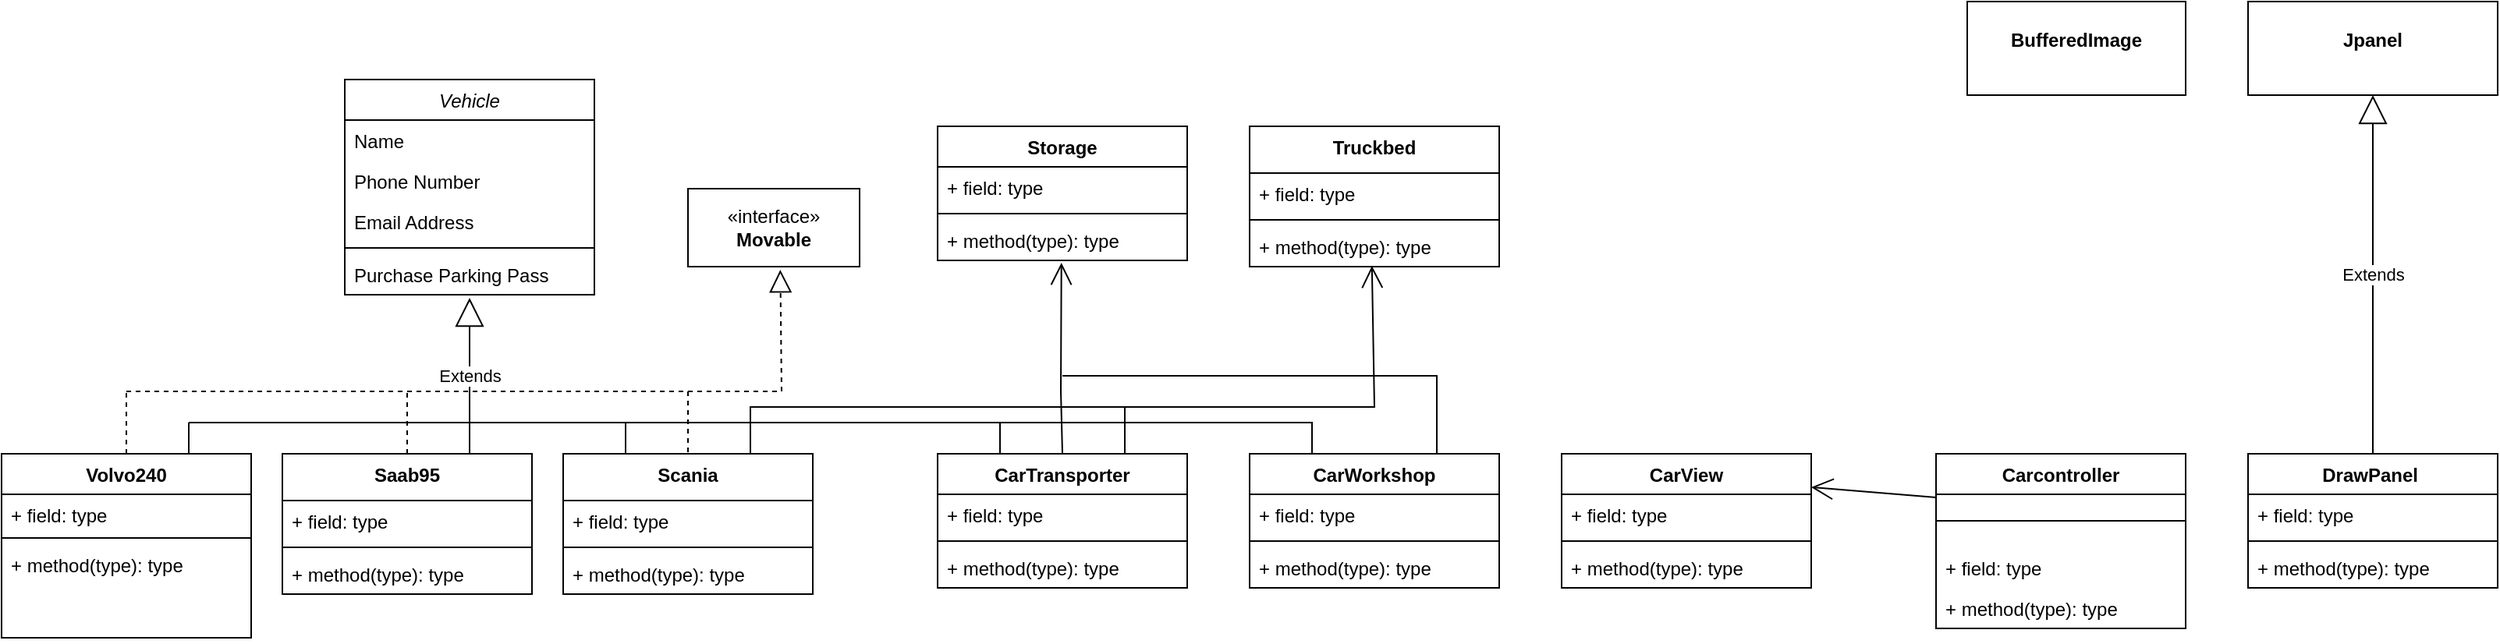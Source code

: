 <mxfile version="22.1.3" type="github">
  <diagram id="C5RBs43oDa-KdzZeNtuy" name="Page-1">
    <mxGraphModel dx="1034" dy="422" grid="1" gridSize="10" guides="1" tooltips="1" connect="1" arrows="1" fold="1" page="1" pageScale="1" pageWidth="1654" pageHeight="2336" math="0" shadow="0">
      <root>
        <mxCell id="WIyWlLk6GJQsqaUBKTNV-0" />
        <mxCell id="WIyWlLk6GJQsqaUBKTNV-1" parent="WIyWlLk6GJQsqaUBKTNV-0" />
        <mxCell id="zkfFHV4jXpPFQw0GAbJ--0" value="Vehicle" style="swimlane;fontStyle=2;align=center;verticalAlign=top;childLayout=stackLayout;horizontal=1;startSize=26;horizontalStack=0;resizeParent=1;resizeLast=0;collapsible=1;marginBottom=0;rounded=0;shadow=0;strokeWidth=1;" parent="WIyWlLk6GJQsqaUBKTNV-1" vertex="1">
          <mxGeometry x="220" y="120" width="160" height="138" as="geometry">
            <mxRectangle x="230" y="140" width="160" height="26" as="alternateBounds" />
          </mxGeometry>
        </mxCell>
        <mxCell id="zkfFHV4jXpPFQw0GAbJ--1" value="Name" style="text;align=left;verticalAlign=top;spacingLeft=4;spacingRight=4;overflow=hidden;rotatable=0;points=[[0,0.5],[1,0.5]];portConstraint=eastwest;" parent="zkfFHV4jXpPFQw0GAbJ--0" vertex="1">
          <mxGeometry y="26" width="160" height="26" as="geometry" />
        </mxCell>
        <mxCell id="zkfFHV4jXpPFQw0GAbJ--2" value="Phone Number" style="text;align=left;verticalAlign=top;spacingLeft=4;spacingRight=4;overflow=hidden;rotatable=0;points=[[0,0.5],[1,0.5]];portConstraint=eastwest;rounded=0;shadow=0;html=0;" parent="zkfFHV4jXpPFQw0GAbJ--0" vertex="1">
          <mxGeometry y="52" width="160" height="26" as="geometry" />
        </mxCell>
        <mxCell id="zkfFHV4jXpPFQw0GAbJ--3" value="Email Address" style="text;align=left;verticalAlign=top;spacingLeft=4;spacingRight=4;overflow=hidden;rotatable=0;points=[[0,0.5],[1,0.5]];portConstraint=eastwest;rounded=0;shadow=0;html=0;" parent="zkfFHV4jXpPFQw0GAbJ--0" vertex="1">
          <mxGeometry y="78" width="160" height="26" as="geometry" />
        </mxCell>
        <mxCell id="zkfFHV4jXpPFQw0GAbJ--4" value="" style="line;html=1;strokeWidth=1;align=left;verticalAlign=middle;spacingTop=-1;spacingLeft=3;spacingRight=3;rotatable=0;labelPosition=right;points=[];portConstraint=eastwest;" parent="zkfFHV4jXpPFQw0GAbJ--0" vertex="1">
          <mxGeometry y="104" width="160" height="8" as="geometry" />
        </mxCell>
        <mxCell id="zkfFHV4jXpPFQw0GAbJ--5" value="Purchase Parking Pass" style="text;align=left;verticalAlign=top;spacingLeft=4;spacingRight=4;overflow=hidden;rotatable=0;points=[[0,0.5],[1,0.5]];portConstraint=eastwest;" parent="zkfFHV4jXpPFQw0GAbJ--0" vertex="1">
          <mxGeometry y="112" width="160" height="26" as="geometry" />
        </mxCell>
        <mxCell id="Y2S42646P4b9dsuZgDyX-0" value="Volvo240" style="swimlane;fontStyle=1;align=center;verticalAlign=top;childLayout=stackLayout;horizontal=1;startSize=26;horizontalStack=0;resizeParent=1;resizeParentMax=0;resizeLast=0;collapsible=1;marginBottom=0;whiteSpace=wrap;html=1;" parent="WIyWlLk6GJQsqaUBKTNV-1" vertex="1">
          <mxGeometry y="360" width="160" height="118" as="geometry" />
        </mxCell>
        <mxCell id="Y2S42646P4b9dsuZgDyX-1" value="+ field: type" style="text;strokeColor=none;fillColor=none;align=left;verticalAlign=top;spacingLeft=4;spacingRight=4;overflow=hidden;rotatable=0;points=[[0,0.5],[1,0.5]];portConstraint=eastwest;whiteSpace=wrap;html=1;" parent="Y2S42646P4b9dsuZgDyX-0" vertex="1">
          <mxGeometry y="26" width="160" height="24" as="geometry" />
        </mxCell>
        <mxCell id="Y2S42646P4b9dsuZgDyX-2" value="" style="line;strokeWidth=1;fillColor=none;align=left;verticalAlign=middle;spacingTop=-1;spacingLeft=3;spacingRight=3;rotatable=0;labelPosition=right;points=[];portConstraint=eastwest;strokeColor=inherit;" parent="Y2S42646P4b9dsuZgDyX-0" vertex="1">
          <mxGeometry y="50" width="160" height="8" as="geometry" />
        </mxCell>
        <mxCell id="Y2S42646P4b9dsuZgDyX-3" value="+ method(type): type" style="text;strokeColor=none;fillColor=none;align=left;verticalAlign=top;spacingLeft=4;spacingRight=4;overflow=hidden;rotatable=0;points=[[0,0.5],[1,0.5]];portConstraint=eastwest;whiteSpace=wrap;html=1;" parent="Y2S42646P4b9dsuZgDyX-0" vertex="1">
          <mxGeometry y="58" width="160" height="60" as="geometry" />
        </mxCell>
        <mxCell id="Y2S42646P4b9dsuZgDyX-5" value="Scania" style="swimlane;fontStyle=1;align=center;verticalAlign=top;childLayout=stackLayout;horizontal=1;startSize=30;horizontalStack=0;resizeParent=1;resizeParentMax=0;resizeLast=0;collapsible=1;marginBottom=0;whiteSpace=wrap;html=1;" parent="WIyWlLk6GJQsqaUBKTNV-1" vertex="1">
          <mxGeometry x="360" y="360" width="160" height="90" as="geometry" />
        </mxCell>
        <mxCell id="Y2S42646P4b9dsuZgDyX-6" value="+ field: type" style="text;strokeColor=none;fillColor=none;align=left;verticalAlign=top;spacingLeft=4;spacingRight=4;overflow=hidden;rotatable=0;points=[[0,0.5],[1,0.5]];portConstraint=eastwest;whiteSpace=wrap;html=1;" parent="Y2S42646P4b9dsuZgDyX-5" vertex="1">
          <mxGeometry y="30" width="160" height="26" as="geometry" />
        </mxCell>
        <mxCell id="Y2S42646P4b9dsuZgDyX-7" value="" style="line;strokeWidth=1;fillColor=none;align=left;verticalAlign=middle;spacingTop=-1;spacingLeft=3;spacingRight=3;rotatable=0;labelPosition=right;points=[];portConstraint=eastwest;strokeColor=inherit;" parent="Y2S42646P4b9dsuZgDyX-5" vertex="1">
          <mxGeometry y="56" width="160" height="8" as="geometry" />
        </mxCell>
        <mxCell id="Y2S42646P4b9dsuZgDyX-8" value="+ method(type): type" style="text;strokeColor=none;fillColor=none;align=left;verticalAlign=top;spacingLeft=4;spacingRight=4;overflow=hidden;rotatable=0;points=[[0,0.5],[1,0.5]];portConstraint=eastwest;whiteSpace=wrap;html=1;" parent="Y2S42646P4b9dsuZgDyX-5" vertex="1">
          <mxGeometry y="64" width="160" height="26" as="geometry" />
        </mxCell>
        <mxCell id="Y2S42646P4b9dsuZgDyX-13" value="Saab95" style="swimlane;fontStyle=1;align=center;verticalAlign=top;childLayout=stackLayout;horizontal=1;startSize=30;horizontalStack=0;resizeParent=1;resizeParentMax=0;resizeLast=0;collapsible=1;marginBottom=0;whiteSpace=wrap;html=1;" parent="WIyWlLk6GJQsqaUBKTNV-1" vertex="1">
          <mxGeometry x="180" y="360" width="160" height="90" as="geometry" />
        </mxCell>
        <mxCell id="Y2S42646P4b9dsuZgDyX-14" value="+ field: type" style="text;strokeColor=none;fillColor=none;align=left;verticalAlign=top;spacingLeft=4;spacingRight=4;overflow=hidden;rotatable=0;points=[[0,0.5],[1,0.5]];portConstraint=eastwest;whiteSpace=wrap;html=1;" parent="Y2S42646P4b9dsuZgDyX-13" vertex="1">
          <mxGeometry y="30" width="160" height="26" as="geometry" />
        </mxCell>
        <mxCell id="Y2S42646P4b9dsuZgDyX-15" value="" style="line;strokeWidth=1;fillColor=none;align=left;verticalAlign=middle;spacingTop=-1;spacingLeft=3;spacingRight=3;rotatable=0;labelPosition=right;points=[];portConstraint=eastwest;strokeColor=inherit;" parent="Y2S42646P4b9dsuZgDyX-13" vertex="1">
          <mxGeometry y="56" width="160" height="8" as="geometry" />
        </mxCell>
        <mxCell id="Y2S42646P4b9dsuZgDyX-16" value="+ method(type): type" style="text;strokeColor=none;fillColor=none;align=left;verticalAlign=top;spacingLeft=4;spacingRight=4;overflow=hidden;rotatable=0;points=[[0,0.5],[1,0.5]];portConstraint=eastwest;whiteSpace=wrap;html=1;" parent="Y2S42646P4b9dsuZgDyX-13" vertex="1">
          <mxGeometry y="64" width="160" height="26" as="geometry" />
        </mxCell>
        <mxCell id="Y2S42646P4b9dsuZgDyX-17" value="«interface»&lt;br&gt;&lt;b&gt;Movable&lt;/b&gt;" style="html=1;whiteSpace=wrap;" parent="WIyWlLk6GJQsqaUBKTNV-1" vertex="1">
          <mxGeometry x="440" y="190" width="110" height="50" as="geometry" />
        </mxCell>
        <mxCell id="Y2S42646P4b9dsuZgDyX-18" value="" style="endArrow=block;dashed=1;endFill=0;endSize=12;html=1;rounded=0;entryX=0.538;entryY=1.041;entryDx=0;entryDy=0;entryPerimeter=0;" parent="WIyWlLk6GJQsqaUBKTNV-1" target="Y2S42646P4b9dsuZgDyX-17" edge="1">
          <mxGeometry width="160" relative="1" as="geometry">
            <mxPoint x="80" y="320" as="sourcePoint" />
            <mxPoint x="500" y="250" as="targetPoint" />
            <Array as="points">
              <mxPoint x="500" y="320" />
            </Array>
          </mxGeometry>
        </mxCell>
        <mxCell id="Y2S42646P4b9dsuZgDyX-19" value="" style="endArrow=none;dashed=1;html=1;rounded=0;entryX=0.5;entryY=0;entryDx=0;entryDy=0;" parent="WIyWlLk6GJQsqaUBKTNV-1" target="Y2S42646P4b9dsuZgDyX-5" edge="1">
          <mxGeometry width="50" height="50" relative="1" as="geometry">
            <mxPoint x="440" y="320" as="sourcePoint" />
            <mxPoint x="390" y="230" as="targetPoint" />
          </mxGeometry>
        </mxCell>
        <mxCell id="Y2S42646P4b9dsuZgDyX-20" value="" style="endArrow=none;dashed=1;html=1;rounded=0;exitX=0.5;exitY=0;exitDx=0;exitDy=0;" parent="WIyWlLk6GJQsqaUBKTNV-1" source="Y2S42646P4b9dsuZgDyX-13" edge="1">
          <mxGeometry width="50" height="50" relative="1" as="geometry">
            <mxPoint x="240" y="320" as="sourcePoint" />
            <mxPoint x="260" y="320" as="targetPoint" />
          </mxGeometry>
        </mxCell>
        <mxCell id="Y2S42646P4b9dsuZgDyX-21" value="" style="endArrow=none;dashed=1;html=1;rounded=0;exitX=0.5;exitY=0;exitDx=0;exitDy=0;" parent="WIyWlLk6GJQsqaUBKTNV-1" source="Y2S42646P4b9dsuZgDyX-0" edge="1">
          <mxGeometry width="50" height="50" relative="1" as="geometry">
            <mxPoint x="50" y="320" as="sourcePoint" />
            <mxPoint x="80" y="320" as="targetPoint" />
          </mxGeometry>
        </mxCell>
        <mxCell id="Y2S42646P4b9dsuZgDyX-22" value="Extends" style="endArrow=block;endSize=16;endFill=0;html=1;rounded=0;exitX=0.75;exitY=0;exitDx=0;exitDy=0;" parent="WIyWlLk6GJQsqaUBKTNV-1" source="Y2S42646P4b9dsuZgDyX-13" edge="1">
          <mxGeometry width="160" relative="1" as="geometry">
            <mxPoint x="300" y="290" as="sourcePoint" />
            <mxPoint x="300" y="260" as="targetPoint" />
            <Array as="points" />
          </mxGeometry>
        </mxCell>
        <mxCell id="Y2S42646P4b9dsuZgDyX-23" value="" style="endArrow=none;html=1;rounded=0;" parent="WIyWlLk6GJQsqaUBKTNV-1" edge="1">
          <mxGeometry width="50" height="50" relative="1" as="geometry">
            <mxPoint x="300" y="340" as="sourcePoint" />
            <mxPoint x="400" y="340" as="targetPoint" />
          </mxGeometry>
        </mxCell>
        <mxCell id="Y2S42646P4b9dsuZgDyX-24" value="" style="endArrow=none;html=1;rounded=0;" parent="WIyWlLk6GJQsqaUBKTNV-1" edge="1">
          <mxGeometry width="50" height="50" relative="1" as="geometry">
            <mxPoint x="120" y="340" as="sourcePoint" />
            <mxPoint x="300" y="340" as="targetPoint" />
          </mxGeometry>
        </mxCell>
        <mxCell id="Y2S42646P4b9dsuZgDyX-26" value="" style="endArrow=none;html=1;rounded=0;entryX=0.25;entryY=0;entryDx=0;entryDy=0;" parent="WIyWlLk6GJQsqaUBKTNV-1" target="Y2S42646P4b9dsuZgDyX-5" edge="1">
          <mxGeometry width="50" height="50" relative="1" as="geometry">
            <mxPoint x="400" y="340" as="sourcePoint" />
            <mxPoint x="410" y="270" as="targetPoint" />
          </mxGeometry>
        </mxCell>
        <mxCell id="Y2S42646P4b9dsuZgDyX-27" value="" style="endArrow=none;html=1;rounded=0;exitX=0.75;exitY=0;exitDx=0;exitDy=0;" parent="WIyWlLk6GJQsqaUBKTNV-1" source="Y2S42646P4b9dsuZgDyX-0" edge="1">
          <mxGeometry width="50" height="50" relative="1" as="geometry">
            <mxPoint x="360" y="320" as="sourcePoint" />
            <mxPoint x="120" y="340" as="targetPoint" />
            <Array as="points">
              <mxPoint x="120" y="350" />
            </Array>
          </mxGeometry>
        </mxCell>
        <mxCell id="Y2S42646P4b9dsuZgDyX-250" value="CarTransporter" style="swimlane;fontStyle=1;align=center;verticalAlign=top;childLayout=stackLayout;horizontal=1;startSize=26;horizontalStack=0;resizeParent=1;resizeParentMax=0;resizeLast=0;collapsible=1;marginBottom=0;whiteSpace=wrap;html=1;" parent="WIyWlLk6GJQsqaUBKTNV-1" vertex="1">
          <mxGeometry x="600" y="360" width="160" height="86" as="geometry" />
        </mxCell>
        <mxCell id="Y2S42646P4b9dsuZgDyX-251" value="+ field: type" style="text;strokeColor=none;fillColor=none;align=left;verticalAlign=top;spacingLeft=4;spacingRight=4;overflow=hidden;rotatable=0;points=[[0,0.5],[1,0.5]];portConstraint=eastwest;whiteSpace=wrap;html=1;" parent="Y2S42646P4b9dsuZgDyX-250" vertex="1">
          <mxGeometry y="26" width="160" height="26" as="geometry" />
        </mxCell>
        <mxCell id="Y2S42646P4b9dsuZgDyX-252" value="" style="line;strokeWidth=1;fillColor=none;align=left;verticalAlign=middle;spacingTop=-1;spacingLeft=3;spacingRight=3;rotatable=0;labelPosition=right;points=[];portConstraint=eastwest;strokeColor=inherit;" parent="Y2S42646P4b9dsuZgDyX-250" vertex="1">
          <mxGeometry y="52" width="160" height="8" as="geometry" />
        </mxCell>
        <mxCell id="Y2S42646P4b9dsuZgDyX-253" value="+ method(type): type" style="text;strokeColor=none;fillColor=none;align=left;verticalAlign=top;spacingLeft=4;spacingRight=4;overflow=hidden;rotatable=0;points=[[0,0.5],[1,0.5]];portConstraint=eastwest;whiteSpace=wrap;html=1;" parent="Y2S42646P4b9dsuZgDyX-250" vertex="1">
          <mxGeometry y="60" width="160" height="26" as="geometry" />
        </mxCell>
        <mxCell id="Y2S42646P4b9dsuZgDyX-255" value="" style="endArrow=none;html=1;rounded=0;entryX=0.25;entryY=0;entryDx=0;entryDy=0;" parent="WIyWlLk6GJQsqaUBKTNV-1" target="Y2S42646P4b9dsuZgDyX-250" edge="1">
          <mxGeometry width="50" height="50" relative="1" as="geometry">
            <mxPoint x="400" y="340" as="sourcePoint" />
            <mxPoint x="500" y="380" as="targetPoint" />
            <Array as="points">
              <mxPoint x="640" y="340" />
            </Array>
          </mxGeometry>
        </mxCell>
        <mxCell id="Y2S42646P4b9dsuZgDyX-256" value="Storage" style="swimlane;fontStyle=1;align=center;verticalAlign=top;childLayout=stackLayout;horizontal=1;startSize=26;horizontalStack=0;resizeParent=1;resizeParentMax=0;resizeLast=0;collapsible=1;marginBottom=0;whiteSpace=wrap;html=1;" parent="WIyWlLk6GJQsqaUBKTNV-1" vertex="1">
          <mxGeometry x="600" y="150" width="160" height="86" as="geometry" />
        </mxCell>
        <mxCell id="Y2S42646P4b9dsuZgDyX-257" value="+ field: type" style="text;strokeColor=none;fillColor=none;align=left;verticalAlign=top;spacingLeft=4;spacingRight=4;overflow=hidden;rotatable=0;points=[[0,0.5],[1,0.5]];portConstraint=eastwest;whiteSpace=wrap;html=1;" parent="Y2S42646P4b9dsuZgDyX-256" vertex="1">
          <mxGeometry y="26" width="160" height="26" as="geometry" />
        </mxCell>
        <mxCell id="Y2S42646P4b9dsuZgDyX-258" value="" style="line;strokeWidth=1;fillColor=none;align=left;verticalAlign=middle;spacingTop=-1;spacingLeft=3;spacingRight=3;rotatable=0;labelPosition=right;points=[];portConstraint=eastwest;strokeColor=inherit;" parent="Y2S42646P4b9dsuZgDyX-256" vertex="1">
          <mxGeometry y="52" width="160" height="8" as="geometry" />
        </mxCell>
        <mxCell id="Y2S42646P4b9dsuZgDyX-259" value="+ method(type): type" style="text;strokeColor=none;fillColor=none;align=left;verticalAlign=top;spacingLeft=4;spacingRight=4;overflow=hidden;rotatable=0;points=[[0,0.5],[1,0.5]];portConstraint=eastwest;whiteSpace=wrap;html=1;" parent="Y2S42646P4b9dsuZgDyX-256" vertex="1">
          <mxGeometry y="60" width="160" height="26" as="geometry" />
        </mxCell>
        <mxCell id="Y2S42646P4b9dsuZgDyX-262" value="Truckbed" style="swimlane;fontStyle=1;align=center;verticalAlign=top;childLayout=stackLayout;horizontal=1;startSize=30;horizontalStack=0;resizeParent=1;resizeParentMax=0;resizeLast=0;collapsible=1;marginBottom=0;whiteSpace=wrap;html=1;" parent="WIyWlLk6GJQsqaUBKTNV-1" vertex="1">
          <mxGeometry x="800" y="150" width="160" height="90" as="geometry" />
        </mxCell>
        <mxCell id="Y2S42646P4b9dsuZgDyX-263" value="+ field: type" style="text;strokeColor=none;fillColor=none;align=left;verticalAlign=top;spacingLeft=4;spacingRight=4;overflow=hidden;rotatable=0;points=[[0,0.5],[1,0.5]];portConstraint=eastwest;whiteSpace=wrap;html=1;" parent="Y2S42646P4b9dsuZgDyX-262" vertex="1">
          <mxGeometry y="30" width="160" height="26" as="geometry" />
        </mxCell>
        <mxCell id="Y2S42646P4b9dsuZgDyX-264" value="" style="line;strokeWidth=1;fillColor=none;align=left;verticalAlign=middle;spacingTop=-1;spacingLeft=3;spacingRight=3;rotatable=0;labelPosition=right;points=[];portConstraint=eastwest;strokeColor=inherit;" parent="Y2S42646P4b9dsuZgDyX-262" vertex="1">
          <mxGeometry y="56" width="160" height="8" as="geometry" />
        </mxCell>
        <mxCell id="Y2S42646P4b9dsuZgDyX-265" value="+ method(type): type" style="text;strokeColor=none;fillColor=none;align=left;verticalAlign=top;spacingLeft=4;spacingRight=4;overflow=hidden;rotatable=0;points=[[0,0.5],[1,0.5]];portConstraint=eastwest;whiteSpace=wrap;html=1;" parent="Y2S42646P4b9dsuZgDyX-262" vertex="1">
          <mxGeometry y="64" width="160" height="26" as="geometry" />
        </mxCell>
        <mxCell id="Y2S42646P4b9dsuZgDyX-266" value="" style="endArrow=open;endFill=1;endSize=12;html=1;rounded=0;exitX=0.75;exitY=0;exitDx=0;exitDy=0;entryX=0.49;entryY=0.98;entryDx=0;entryDy=0;entryPerimeter=0;" parent="WIyWlLk6GJQsqaUBKTNV-1" source="Y2S42646P4b9dsuZgDyX-5" target="Y2S42646P4b9dsuZgDyX-265" edge="1">
          <mxGeometry width="160" relative="1" as="geometry">
            <mxPoint x="530" y="380" as="sourcePoint" />
            <mxPoint x="880" y="280" as="targetPoint" />
            <Array as="points">
              <mxPoint x="480" y="330" />
              <mxPoint x="880" y="330" />
            </Array>
          </mxGeometry>
        </mxCell>
        <mxCell id="Y2S42646P4b9dsuZgDyX-267" value="" style="endArrow=open;endFill=1;endSize=12;html=1;rounded=0;entryX=0.496;entryY=1.06;entryDx=0;entryDy=0;entryPerimeter=0;exitX=0.5;exitY=0;exitDx=0;exitDy=0;" parent="WIyWlLk6GJQsqaUBKTNV-1" source="Y2S42646P4b9dsuZgDyX-250" target="Y2S42646P4b9dsuZgDyX-259" edge="1">
          <mxGeometry width="160" relative="1" as="geometry">
            <mxPoint x="530" y="380" as="sourcePoint" />
            <mxPoint x="690" y="380" as="targetPoint" />
            <Array as="points">
              <mxPoint x="679" y="320" />
            </Array>
          </mxGeometry>
        </mxCell>
        <mxCell id="Y2S42646P4b9dsuZgDyX-269" value="" style="endArrow=none;html=1;rounded=0;exitX=0.75;exitY=0;exitDx=0;exitDy=0;" parent="WIyWlLk6GJQsqaUBKTNV-1" source="Y2S42646P4b9dsuZgDyX-250" edge="1">
          <mxGeometry width="50" height="50" relative="1" as="geometry">
            <mxPoint x="590" y="410" as="sourcePoint" />
            <mxPoint x="720" y="330" as="targetPoint" />
            <Array as="points">
              <mxPoint x="720" y="350" />
            </Array>
          </mxGeometry>
        </mxCell>
        <mxCell id="Y2S42646P4b9dsuZgDyX-270" value="CarWorkshop" style="swimlane;fontStyle=1;align=center;verticalAlign=top;childLayout=stackLayout;horizontal=1;startSize=26;horizontalStack=0;resizeParent=1;resizeParentMax=0;resizeLast=0;collapsible=1;marginBottom=0;whiteSpace=wrap;html=1;" parent="WIyWlLk6GJQsqaUBKTNV-1" vertex="1">
          <mxGeometry x="800" y="360" width="160" height="86" as="geometry" />
        </mxCell>
        <mxCell id="Y2S42646P4b9dsuZgDyX-271" value="+ field: type" style="text;strokeColor=none;fillColor=none;align=left;verticalAlign=top;spacingLeft=4;spacingRight=4;overflow=hidden;rotatable=0;points=[[0,0.5],[1,0.5]];portConstraint=eastwest;whiteSpace=wrap;html=1;" parent="Y2S42646P4b9dsuZgDyX-270" vertex="1">
          <mxGeometry y="26" width="160" height="26" as="geometry" />
        </mxCell>
        <mxCell id="Y2S42646P4b9dsuZgDyX-272" value="" style="line;strokeWidth=1;fillColor=none;align=left;verticalAlign=middle;spacingTop=-1;spacingLeft=3;spacingRight=3;rotatable=0;labelPosition=right;points=[];portConstraint=eastwest;strokeColor=inherit;" parent="Y2S42646P4b9dsuZgDyX-270" vertex="1">
          <mxGeometry y="52" width="160" height="8" as="geometry" />
        </mxCell>
        <mxCell id="Y2S42646P4b9dsuZgDyX-273" value="+ method(type): type" style="text;strokeColor=none;fillColor=none;align=left;verticalAlign=top;spacingLeft=4;spacingRight=4;overflow=hidden;rotatable=0;points=[[0,0.5],[1,0.5]];portConstraint=eastwest;whiteSpace=wrap;html=1;" parent="Y2S42646P4b9dsuZgDyX-270" vertex="1">
          <mxGeometry y="60" width="160" height="26" as="geometry" />
        </mxCell>
        <mxCell id="Y2S42646P4b9dsuZgDyX-274" value="" style="endArrow=none;html=1;rounded=0;entryX=0.75;entryY=0;entryDx=0;entryDy=0;" parent="WIyWlLk6GJQsqaUBKTNV-1" target="Y2S42646P4b9dsuZgDyX-270" edge="1">
          <mxGeometry width="50" height="50" relative="1" as="geometry">
            <mxPoint x="680" y="310" as="sourcePoint" />
            <mxPoint x="720" y="370" as="targetPoint" />
            <Array as="points">
              <mxPoint x="920" y="310" />
            </Array>
          </mxGeometry>
        </mxCell>
        <mxCell id="Y2S42646P4b9dsuZgDyX-275" value="" style="endArrow=none;html=1;rounded=0;entryX=0.25;entryY=0;entryDx=0;entryDy=0;" parent="WIyWlLk6GJQsqaUBKTNV-1" target="Y2S42646P4b9dsuZgDyX-270" edge="1">
          <mxGeometry width="50" height="50" relative="1" as="geometry">
            <mxPoint x="640" y="340" as="sourcePoint" />
            <mxPoint x="720" y="370" as="targetPoint" />
            <Array as="points">
              <mxPoint x="840" y="340" />
            </Array>
          </mxGeometry>
        </mxCell>
        <mxCell id="Y2S42646P4b9dsuZgDyX-276" value="CarView" style="swimlane;fontStyle=1;align=center;verticalAlign=top;childLayout=stackLayout;horizontal=1;startSize=26;horizontalStack=0;resizeParent=1;resizeParentMax=0;resizeLast=0;collapsible=1;marginBottom=0;whiteSpace=wrap;html=1;" parent="WIyWlLk6GJQsqaUBKTNV-1" vertex="1">
          <mxGeometry x="1000" y="360" width="160" height="86" as="geometry" />
        </mxCell>
        <mxCell id="Y2S42646P4b9dsuZgDyX-277" value="+ field: type" style="text;strokeColor=none;fillColor=none;align=left;verticalAlign=top;spacingLeft=4;spacingRight=4;overflow=hidden;rotatable=0;points=[[0,0.5],[1,0.5]];portConstraint=eastwest;whiteSpace=wrap;html=1;" parent="Y2S42646P4b9dsuZgDyX-276" vertex="1">
          <mxGeometry y="26" width="160" height="26" as="geometry" />
        </mxCell>
        <mxCell id="Y2S42646P4b9dsuZgDyX-278" value="" style="line;strokeWidth=1;fillColor=none;align=left;verticalAlign=middle;spacingTop=-1;spacingLeft=3;spacingRight=3;rotatable=0;labelPosition=right;points=[];portConstraint=eastwest;strokeColor=inherit;" parent="Y2S42646P4b9dsuZgDyX-276" vertex="1">
          <mxGeometry y="52" width="160" height="8" as="geometry" />
        </mxCell>
        <mxCell id="Y2S42646P4b9dsuZgDyX-279" value="+ method(type): type" style="text;strokeColor=none;fillColor=none;align=left;verticalAlign=top;spacingLeft=4;spacingRight=4;overflow=hidden;rotatable=0;points=[[0,0.5],[1,0.5]];portConstraint=eastwest;whiteSpace=wrap;html=1;" parent="Y2S42646P4b9dsuZgDyX-276" vertex="1">
          <mxGeometry y="60" width="160" height="26" as="geometry" />
        </mxCell>
        <mxCell id="Y2S42646P4b9dsuZgDyX-280" value="Carcontroller" style="swimlane;fontStyle=1;align=center;verticalAlign=top;childLayout=stackLayout;horizontal=1;startSize=26;horizontalStack=0;resizeParent=1;resizeParentMax=0;resizeLast=0;collapsible=1;marginBottom=0;whiteSpace=wrap;html=1;" parent="WIyWlLk6GJQsqaUBKTNV-1" vertex="1">
          <mxGeometry x="1240" y="360" width="160" height="112" as="geometry" />
        </mxCell>
        <mxCell id="Y2S42646P4b9dsuZgDyX-282" value="" style="line;strokeWidth=1;fillColor=none;align=left;verticalAlign=middle;spacingTop=-1;spacingLeft=3;spacingRight=3;rotatable=0;labelPosition=right;points=[];portConstraint=eastwest;strokeColor=inherit;" parent="Y2S42646P4b9dsuZgDyX-280" vertex="1">
          <mxGeometry y="26" width="160" height="34" as="geometry" />
        </mxCell>
        <mxCell id="Y2S42646P4b9dsuZgDyX-281" value="+ field: type" style="text;strokeColor=none;fillColor=none;align=left;verticalAlign=top;spacingLeft=4;spacingRight=4;overflow=hidden;rotatable=0;points=[[0,0.5],[1,0.5]];portConstraint=eastwest;whiteSpace=wrap;html=1;" parent="Y2S42646P4b9dsuZgDyX-280" vertex="1">
          <mxGeometry y="60" width="160" height="26" as="geometry" />
        </mxCell>
        <mxCell id="Y2S42646P4b9dsuZgDyX-283" value="+ method(type): type" style="text;strokeColor=none;fillColor=none;align=left;verticalAlign=top;spacingLeft=4;spacingRight=4;overflow=hidden;rotatable=0;points=[[0,0.5],[1,0.5]];portConstraint=eastwest;whiteSpace=wrap;html=1;" parent="Y2S42646P4b9dsuZgDyX-280" vertex="1">
          <mxGeometry y="86" width="160" height="26" as="geometry" />
        </mxCell>
        <mxCell id="Y2S42646P4b9dsuZgDyX-284" value="DrawPanel&amp;nbsp;" style="swimlane;fontStyle=1;align=center;verticalAlign=top;childLayout=stackLayout;horizontal=1;startSize=26;horizontalStack=0;resizeParent=1;resizeParentMax=0;resizeLast=0;collapsible=1;marginBottom=0;whiteSpace=wrap;html=1;" parent="WIyWlLk6GJQsqaUBKTNV-1" vertex="1">
          <mxGeometry x="1440" y="360" width="160" height="86" as="geometry" />
        </mxCell>
        <mxCell id="Y2S42646P4b9dsuZgDyX-285" value="+ field: type" style="text;strokeColor=none;fillColor=none;align=left;verticalAlign=top;spacingLeft=4;spacingRight=4;overflow=hidden;rotatable=0;points=[[0,0.5],[1,0.5]];portConstraint=eastwest;whiteSpace=wrap;html=1;" parent="Y2S42646P4b9dsuZgDyX-284" vertex="1">
          <mxGeometry y="26" width="160" height="26" as="geometry" />
        </mxCell>
        <mxCell id="Y2S42646P4b9dsuZgDyX-286" value="" style="line;strokeWidth=1;fillColor=none;align=left;verticalAlign=middle;spacingTop=-1;spacingLeft=3;spacingRight=3;rotatable=0;labelPosition=right;points=[];portConstraint=eastwest;strokeColor=inherit;" parent="Y2S42646P4b9dsuZgDyX-284" vertex="1">
          <mxGeometry y="52" width="160" height="8" as="geometry" />
        </mxCell>
        <mxCell id="Y2S42646P4b9dsuZgDyX-287" value="+ method(type): type" style="text;strokeColor=none;fillColor=none;align=left;verticalAlign=top;spacingLeft=4;spacingRight=4;overflow=hidden;rotatable=0;points=[[0,0.5],[1,0.5]];portConstraint=eastwest;whiteSpace=wrap;html=1;" parent="Y2S42646P4b9dsuZgDyX-284" vertex="1">
          <mxGeometry y="60" width="160" height="26" as="geometry" />
        </mxCell>
        <mxCell id="Y2S42646P4b9dsuZgDyX-288" value="&lt;p style=&quot;margin:0px;margin-top:4px;text-align:center;&quot;&gt;&lt;br&gt;&lt;b&gt;Jpanel&lt;/b&gt;&lt;/p&gt;" style="verticalAlign=top;align=left;overflow=fill;fontSize=12;fontFamily=Helvetica;html=1;whiteSpace=wrap;" parent="WIyWlLk6GJQsqaUBKTNV-1" vertex="1">
          <mxGeometry x="1440" y="70" width="160" height="60" as="geometry" />
        </mxCell>
        <mxCell id="Y2S42646P4b9dsuZgDyX-289" value="Extends" style="endArrow=block;endSize=16;endFill=0;html=1;rounded=0;entryX=0.5;entryY=1;entryDx=0;entryDy=0;exitX=0.5;exitY=0;exitDx=0;exitDy=0;" parent="WIyWlLk6GJQsqaUBKTNV-1" source="Y2S42646P4b9dsuZgDyX-284" target="Y2S42646P4b9dsuZgDyX-288" edge="1">
          <mxGeometry width="160" relative="1" as="geometry">
            <mxPoint x="1560" y="350" as="sourcePoint" />
            <mxPoint x="820" y="220" as="targetPoint" />
            <Array as="points">
              <mxPoint x="1520" y="270" />
            </Array>
          </mxGeometry>
        </mxCell>
        <mxCell id="Y2S42646P4b9dsuZgDyX-290" value="" style="endArrow=open;endFill=1;endSize=12;html=1;rounded=0;exitX=0;exitY=0.25;exitDx=0;exitDy=0;entryX=1;entryY=0.25;entryDx=0;entryDy=0;" parent="WIyWlLk6GJQsqaUBKTNV-1" source="Y2S42646P4b9dsuZgDyX-280" target="Y2S42646P4b9dsuZgDyX-276" edge="1">
          <mxGeometry width="160" relative="1" as="geometry">
            <mxPoint x="1190" y="270" as="sourcePoint" />
            <mxPoint x="1300" y="290" as="targetPoint" />
          </mxGeometry>
        </mxCell>
        <mxCell id="Y2S42646P4b9dsuZgDyX-296" value="&lt;p style=&quot;margin:0px;margin-top:4px;text-align:center;&quot;&gt;&lt;br&gt;&lt;b&gt;BufferedImage&lt;/b&gt;&lt;/p&gt;" style="verticalAlign=top;align=left;overflow=fill;fontSize=12;fontFamily=Helvetica;html=1;whiteSpace=wrap;" parent="WIyWlLk6GJQsqaUBKTNV-1" vertex="1">
          <mxGeometry x="1260" y="70" width="140" height="60" as="geometry" />
        </mxCell>
      </root>
    </mxGraphModel>
  </diagram>
</mxfile>
